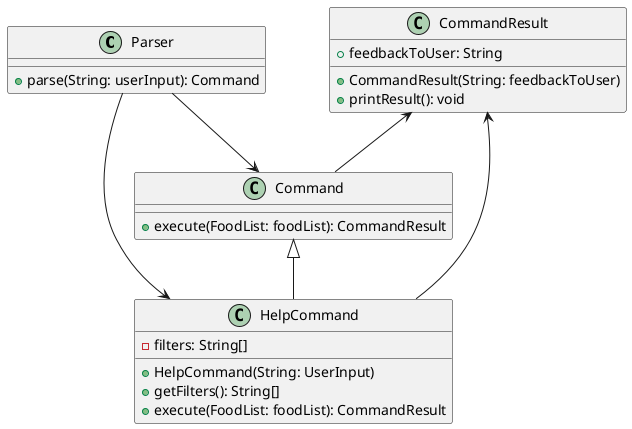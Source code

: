 @startuml
'https://plantuml.com/class-diagram

Parser --> HelpCommand
Parser --> Command
class Parser {
    +parse(String: userInput): Command
}

CommandResult <-- Command
class Command {
    +execute(FoodList: foodList): CommandResult
}

CommandResult <-- HelpCommand
class CommandResult {
    +feedbackToUser: String
    +CommandResult(String: feedbackToUser)
    +printResult(): void
}

Command <|-- HelpCommand
class HelpCommand {
    -filters: String[]
    +HelpCommand(String: UserInput)
    +getFilters(): String[]
    +execute(FoodList: foodList): CommandResult

}

@enduml
